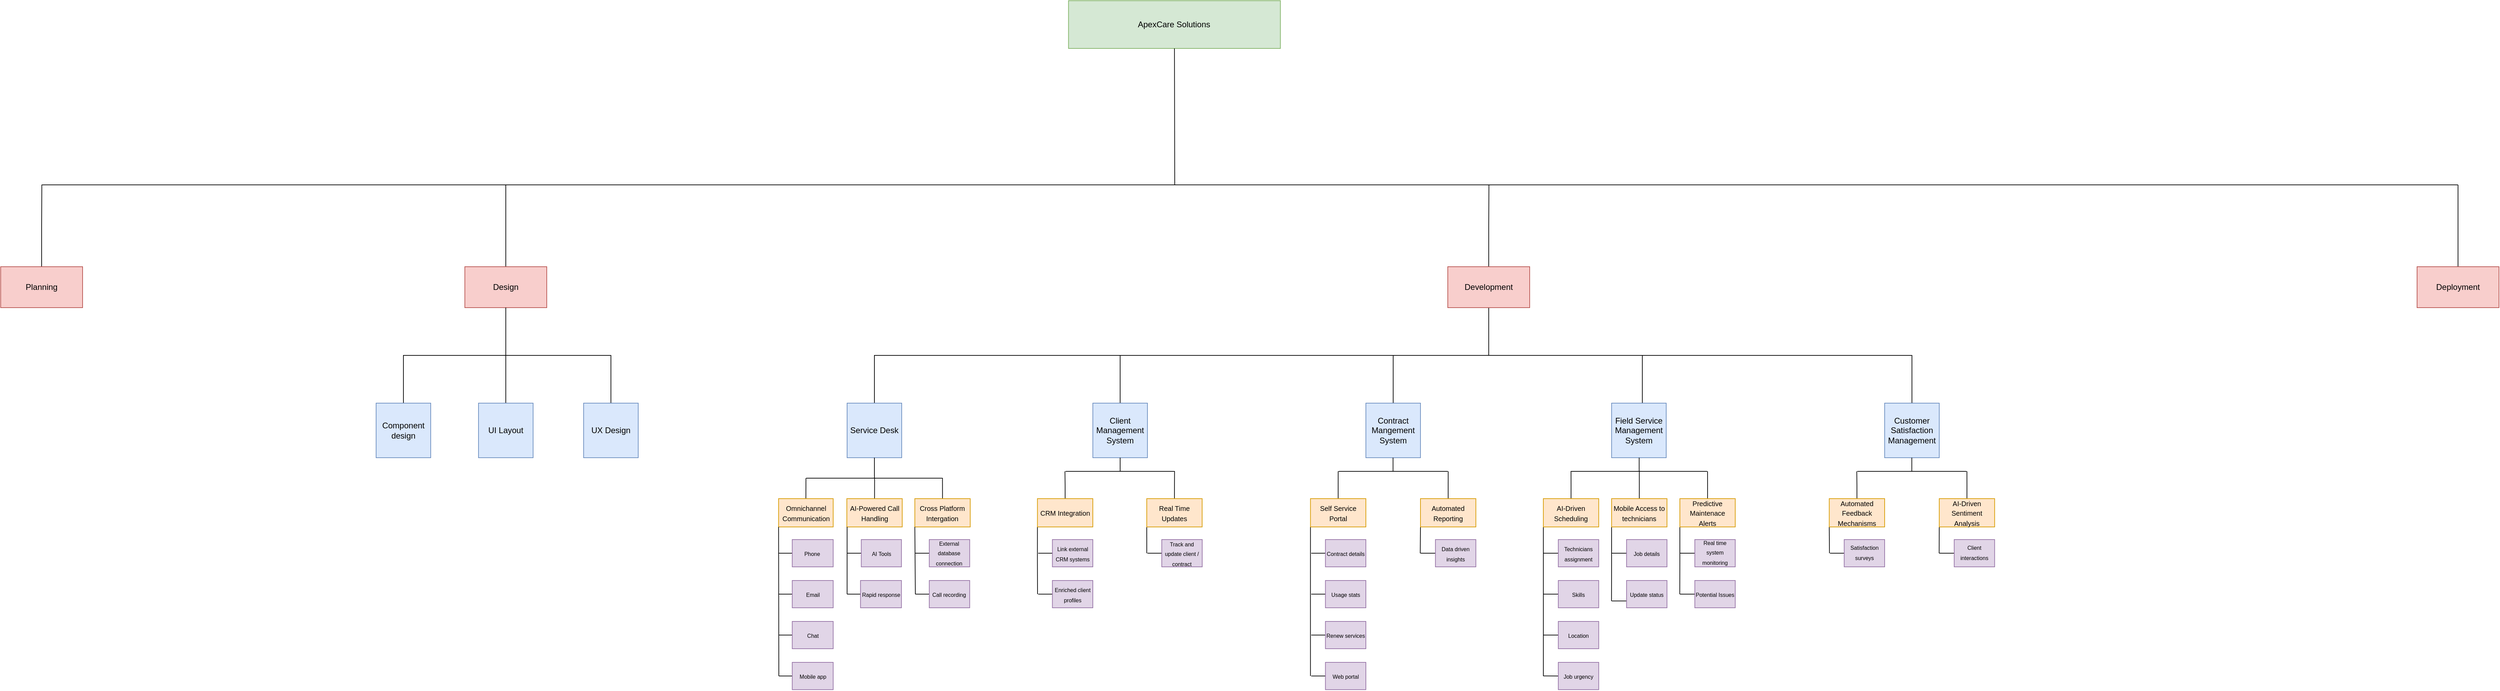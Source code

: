 <mxfile>
    <diagram name="Page-1" id="Ekql5fOAXxoMZHHE_pls">
        <mxGraphModel dx="931" dy="1233" grid="1" gridSize="10" guides="1" tooltips="1" connect="1" arrows="1" fold="1" page="1" pageScale="1" pageWidth="827" pageHeight="1169" math="0" shadow="0">
            <root>
                <mxCell id="0"/>
                <mxCell id="1" parent="0"/>
                <mxCell id="QhEV-e-kiflhuz-4DfNM-1" value="ApexCare Solutions" style="rounded=0;whiteSpace=wrap;html=1;fillColor=#d5e8d4;strokeColor=#82b366;" parent="1" vertex="1">
                    <mxGeometry x="1044.36" y="-630" width="310.43" height="70" as="geometry"/>
                </mxCell>
                <mxCell id="QhEV-e-kiflhuz-4DfNM-171" style="edgeStyle=orthogonalEdgeStyle;rounded=0;orthogonalLoop=1;jettySize=auto;html=1;exitX=0.5;exitY=0;exitDx=0;exitDy=0;endArrow=none;endFill=0;" parent="1" source="QhEV-e-kiflhuz-4DfNM-43" edge="1">
                    <mxGeometry relative="1" as="geometry">
                        <mxPoint x="-459.714" y="-360" as="targetPoint"/>
                    </mxGeometry>
                </mxCell>
                <mxCell id="QhEV-e-kiflhuz-4DfNM-43" value="Planning" style="rounded=0;whiteSpace=wrap;html=1;fillColor=#f8cecc;strokeColor=#b85450;" parent="1" vertex="1">
                    <mxGeometry x="-520" y="-240" width="120" height="60" as="geometry"/>
                </mxCell>
                <mxCell id="QhEV-e-kiflhuz-4DfNM-172" style="edgeStyle=orthogonalEdgeStyle;rounded=0;orthogonalLoop=1;jettySize=auto;html=1;endArrow=none;endFill=0;" parent="1" source="QhEV-e-kiflhuz-4DfNM-44" edge="1">
                    <mxGeometry relative="1" as="geometry">
                        <mxPoint x="220" y="-360" as="targetPoint"/>
                    </mxGeometry>
                </mxCell>
                <mxCell id="QhEV-e-kiflhuz-4DfNM-44" value="Design" style="rounded=0;whiteSpace=wrap;html=1;fillColor=#f8cecc;strokeColor=#b85450;" parent="1" vertex="1">
                    <mxGeometry x="160" y="-240" width="120" height="60" as="geometry"/>
                </mxCell>
                <mxCell id="QhEV-e-kiflhuz-4DfNM-129" style="edgeStyle=orthogonalEdgeStyle;rounded=0;orthogonalLoop=1;jettySize=auto;html=1;exitX=0.5;exitY=1;exitDx=0;exitDy=0;entryX=0.5;entryY=0;entryDx=0;entryDy=0;endArrow=none;endFill=0;" parent="1" source="QhEV-e-kiflhuz-4DfNM-45" target="QhEV-e-kiflhuz-4DfNM-2" edge="1">
                    <mxGeometry relative="1" as="geometry"/>
                </mxCell>
                <mxCell id="QhEV-e-kiflhuz-4DfNM-173" style="edgeStyle=orthogonalEdgeStyle;rounded=0;orthogonalLoop=1;jettySize=auto;html=1;exitX=0.5;exitY=0;exitDx=0;exitDy=0;endArrow=none;endFill=0;" parent="1" source="QhEV-e-kiflhuz-4DfNM-45" edge="1">
                    <mxGeometry relative="1" as="geometry">
                        <mxPoint x="1660.286" y="-360" as="targetPoint"/>
                    </mxGeometry>
                </mxCell>
                <mxCell id="QhEV-e-kiflhuz-4DfNM-45" value="Development" style="rounded=0;whiteSpace=wrap;html=1;fillColor=#f8cecc;strokeColor=#b85450;" parent="1" vertex="1">
                    <mxGeometry x="1600" y="-240" width="120" height="60" as="geometry"/>
                </mxCell>
                <mxCell id="QhEV-e-kiflhuz-4DfNM-260" style="edgeStyle=orthogonalEdgeStyle;rounded=0;orthogonalLoop=1;jettySize=auto;html=1;endArrow=none;endFill=0;" parent="1" source="QhEV-e-kiflhuz-4DfNM-46" edge="1">
                    <mxGeometry relative="1" as="geometry">
                        <mxPoint x="3080" y="-360" as="targetPoint"/>
                    </mxGeometry>
                </mxCell>
                <mxCell id="QhEV-e-kiflhuz-4DfNM-46" value="Deployment" style="rounded=0;whiteSpace=wrap;html=1;fillColor=#f8cecc;strokeColor=#b85450;" parent="1" vertex="1">
                    <mxGeometry x="3020" y="-240" width="120" height="60" as="geometry"/>
                </mxCell>
                <mxCell id="QhEV-e-kiflhuz-4DfNM-160" style="edgeStyle=orthogonalEdgeStyle;rounded=0;orthogonalLoop=1;jettySize=auto;html=1;endArrow=none;endFill=0;" parent="1" source="QhEV-e-kiflhuz-4DfNM-102" edge="1">
                    <mxGeometry relative="1" as="geometry">
                        <mxPoint x="220" y="-110" as="targetPoint"/>
                    </mxGeometry>
                </mxCell>
                <mxCell id="QhEV-e-kiflhuz-4DfNM-102" value="UI Layout" style="rounded=0;whiteSpace=wrap;html=1;fillColor=#dae8fc;strokeColor=#6c8ebf;" parent="1" vertex="1">
                    <mxGeometry x="180" y="-40" width="80" height="80" as="geometry"/>
                </mxCell>
                <mxCell id="QhEV-e-kiflhuz-4DfNM-157" style="edgeStyle=orthogonalEdgeStyle;rounded=0;orthogonalLoop=1;jettySize=auto;html=1;exitX=0.5;exitY=0;exitDx=0;exitDy=0;entryX=0.5;entryY=1;entryDx=0;entryDy=0;endArrow=none;endFill=0;" parent="1" source="QhEV-e-kiflhuz-4DfNM-103" target="QhEV-e-kiflhuz-4DfNM-44" edge="1">
                    <mxGeometry relative="1" as="geometry"/>
                </mxCell>
                <mxCell id="QhEV-e-kiflhuz-4DfNM-103" value="Component design" style="rounded=0;whiteSpace=wrap;html=1;fillColor=#dae8fc;strokeColor=#6c8ebf;" parent="1" vertex="1">
                    <mxGeometry x="30" y="-40" width="80" height="80" as="geometry"/>
                </mxCell>
                <mxCell id="QhEV-e-kiflhuz-4DfNM-161" style="edgeStyle=orthogonalEdgeStyle;rounded=0;orthogonalLoop=1;jettySize=auto;html=1;endArrow=none;endFill=0;" parent="1" source="QhEV-e-kiflhuz-4DfNM-104" edge="1">
                    <mxGeometry relative="1" as="geometry">
                        <mxPoint x="220" y="-110" as="targetPoint"/>
                        <Array as="points">
                            <mxPoint x="374" y="-110"/>
                        </Array>
                    </mxGeometry>
                </mxCell>
                <mxCell id="QhEV-e-kiflhuz-4DfNM-104" value="UX Design" style="rounded=0;whiteSpace=wrap;html=1;fillColor=#dae8fc;strokeColor=#6c8ebf;" parent="1" vertex="1">
                    <mxGeometry x="334" y="-40" width="80" height="80" as="geometry"/>
                </mxCell>
                <mxCell id="QhEV-e-kiflhuz-4DfNM-2" value="Service Desk" style="rounded=0;whiteSpace=wrap;html=1;fillColor=#dae8fc;strokeColor=#6c8ebf;" parent="1" vertex="1">
                    <mxGeometry x="720" y="-40" width="80" height="80" as="geometry"/>
                </mxCell>
                <mxCell id="QhEV-e-kiflhuz-4DfNM-132" style="edgeStyle=orthogonalEdgeStyle;rounded=0;orthogonalLoop=1;jettySize=auto;html=1;endArrow=none;endFill=0;" parent="1" source="QhEV-e-kiflhuz-4DfNM-3" edge="1">
                    <mxGeometry relative="1" as="geometry">
                        <mxPoint x="1120" y="-110" as="targetPoint"/>
                    </mxGeometry>
                </mxCell>
                <mxCell id="QhEV-e-kiflhuz-4DfNM-3" value="Client Management System" style="rounded=0;whiteSpace=wrap;html=1;fillColor=#dae8fc;strokeColor=#6c8ebf;" parent="1" vertex="1">
                    <mxGeometry x="1080" y="-40" width="80" height="80" as="geometry"/>
                </mxCell>
                <mxCell id="QhEV-e-kiflhuz-4DfNM-133" style="edgeStyle=orthogonalEdgeStyle;rounded=0;orthogonalLoop=1;jettySize=auto;html=1;endArrow=none;endFill=0;" parent="1" source="QhEV-e-kiflhuz-4DfNM-4" edge="1">
                    <mxGeometry relative="1" as="geometry">
                        <mxPoint x="1520" y="-110" as="targetPoint"/>
                    </mxGeometry>
                </mxCell>
                <mxCell id="QhEV-e-kiflhuz-4DfNM-4" value="Contract Mangement System" style="rounded=0;whiteSpace=wrap;html=1;fillColor=#dae8fc;strokeColor=#6c8ebf;" parent="1" vertex="1">
                    <mxGeometry x="1480" y="-40" width="80" height="80" as="geometry"/>
                </mxCell>
                <mxCell id="QhEV-e-kiflhuz-4DfNM-136" style="edgeStyle=orthogonalEdgeStyle;rounded=0;orthogonalLoop=1;jettySize=auto;html=1;exitX=0.5;exitY=0;exitDx=0;exitDy=0;endArrow=none;endFill=0;" parent="1" source="QhEV-e-kiflhuz-4DfNM-5" edge="1">
                    <mxGeometry relative="1" as="geometry">
                        <mxPoint x="1660" y="-110" as="targetPoint"/>
                        <Array as="points">
                            <mxPoint x="1885" y="-110"/>
                        </Array>
                    </mxGeometry>
                </mxCell>
                <mxCell id="QhEV-e-kiflhuz-4DfNM-5" value="Field Service Management System" style="rounded=0;whiteSpace=wrap;html=1;fillColor=#dae8fc;strokeColor=#6c8ebf;" parent="1" vertex="1">
                    <mxGeometry x="1840" y="-40" width="80" height="80" as="geometry"/>
                </mxCell>
                <mxCell id="QhEV-e-kiflhuz-4DfNM-196" style="edgeStyle=orthogonalEdgeStyle;rounded=0;orthogonalLoop=1;jettySize=auto;html=1;exitX=0.5;exitY=0;exitDx=0;exitDy=0;endArrow=none;endFill=0;" parent="1" source="QhEV-e-kiflhuz-4DfNM-24" edge="1">
                    <mxGeometry relative="1" as="geometry">
                        <mxPoint x="659.714" y="70" as="targetPoint"/>
                    </mxGeometry>
                </mxCell>
                <mxCell id="QhEV-e-kiflhuz-4DfNM-24" value="&lt;font style=&quot;font-size: 10px;&quot;&gt;Omnichannel Communication&lt;/font&gt;" style="rounded=0;whiteSpace=wrap;html=1;fillColor=#ffe6cc;strokeColor=#d79b00;spacingTop=0;" parent="1" vertex="1">
                    <mxGeometry x="619.63" y="100.01" width="80" height="41.48" as="geometry"/>
                </mxCell>
                <mxCell id="QhEV-e-kiflhuz-4DfNM-194" style="edgeStyle=orthogonalEdgeStyle;rounded=0;orthogonalLoop=1;jettySize=auto;html=1;exitX=0.5;exitY=0;exitDx=0;exitDy=0;endArrow=none;endFill=0;" parent="1" source="QhEV-e-kiflhuz-4DfNM-25" edge="1">
                    <mxGeometry relative="1" as="geometry">
                        <mxPoint x="760.286" y="70" as="targetPoint"/>
                    </mxGeometry>
                </mxCell>
                <mxCell id="QhEV-e-kiflhuz-4DfNM-25" value="&lt;font style=&quot;font-size: 10px;&quot;&gt;AI-Powered Call Handling&lt;/font&gt;" style="rounded=0;whiteSpace=wrap;html=1;fillColor=#ffe6cc;strokeColor=#d79b00;" parent="1" vertex="1">
                    <mxGeometry x="719.627" y="100.017" width="81.15" height="41.481" as="geometry"/>
                </mxCell>
                <mxCell id="QhEV-e-kiflhuz-4DfNM-195" style="edgeStyle=orthogonalEdgeStyle;rounded=0;orthogonalLoop=1;jettySize=auto;html=1;exitX=0.5;exitY=0;exitDx=0;exitDy=0;endArrow=none;endFill=0;" parent="1" source="QhEV-e-kiflhuz-4DfNM-26" edge="1">
                    <mxGeometry relative="1" as="geometry">
                        <mxPoint x="859.714" y="70" as="targetPoint"/>
                    </mxGeometry>
                </mxCell>
                <mxCell id="QhEV-e-kiflhuz-4DfNM-26" value="&lt;font style=&quot;font-size: 10px;&quot;&gt;Cross Platform Intergation&lt;/font&gt;" style="rounded=0;whiteSpace=wrap;html=1;fillColor=#ffe6cc;strokeColor=#d79b00;" parent="1" vertex="1">
                    <mxGeometry x="819.227" y="100.019" width="81.15" height="41.481" as="geometry"/>
                </mxCell>
                <mxCell id="QhEV-e-kiflhuz-4DfNM-216" style="edgeStyle=orthogonalEdgeStyle;rounded=0;orthogonalLoop=1;jettySize=auto;html=1;exitX=0;exitY=0.5;exitDx=0;exitDy=0;endArrow=none;endFill=0;" parent="1" source="QhEV-e-kiflhuz-4DfNM-105" edge="1">
                    <mxGeometry relative="1" as="geometry">
                        <mxPoint x="620" y="180" as="targetPoint"/>
                    </mxGeometry>
                </mxCell>
                <mxCell id="QhEV-e-kiflhuz-4DfNM-105" value="&lt;font style=&quot;font-size: 8px;&quot;&gt;Phone&amp;nbsp;&lt;/font&gt;" style="rounded=0;whiteSpace=wrap;html=1;fillColor=#e1d5e7;strokeColor=#9673a6;" parent="1" vertex="1">
                    <mxGeometry x="639.63" y="160.01" width="60" height="40" as="geometry"/>
                </mxCell>
                <mxCell id="QhEV-e-kiflhuz-4DfNM-217" style="edgeStyle=orthogonalEdgeStyle;rounded=0;orthogonalLoop=1;jettySize=auto;html=1;exitX=0;exitY=0.5;exitDx=0;exitDy=0;endArrow=none;endFill=0;" parent="1" source="QhEV-e-kiflhuz-4DfNM-106" edge="1">
                    <mxGeometry relative="1" as="geometry">
                        <mxPoint x="620" y="240" as="targetPoint"/>
                    </mxGeometry>
                </mxCell>
                <mxCell id="QhEV-e-kiflhuz-4DfNM-106" value="&lt;font style=&quot;font-size: 8px;&quot;&gt;Email&lt;/font&gt;" style="rounded=0;whiteSpace=wrap;html=1;fillColor=#e1d5e7;strokeColor=#9673a6;" parent="1" vertex="1">
                    <mxGeometry x="639.63" y="220.01" width="60" height="40" as="geometry"/>
                </mxCell>
                <mxCell id="QhEV-e-kiflhuz-4DfNM-218" style="edgeStyle=orthogonalEdgeStyle;rounded=0;orthogonalLoop=1;jettySize=auto;html=1;exitX=0;exitY=0.5;exitDx=0;exitDy=0;endArrow=none;endFill=0;" parent="1" source="QhEV-e-kiflhuz-4DfNM-107" edge="1">
                    <mxGeometry relative="1" as="geometry">
                        <mxPoint x="620" y="300" as="targetPoint"/>
                    </mxGeometry>
                </mxCell>
                <mxCell id="QhEV-e-kiflhuz-4DfNM-107" value="&lt;font style=&quot;font-size: 8px;&quot;&gt;Chat&lt;/font&gt;" style="rounded=0;whiteSpace=wrap;html=1;fillColor=#e1d5e7;strokeColor=#9673a6;" parent="1" vertex="1">
                    <mxGeometry x="639.63" y="280.01" width="60" height="40" as="geometry"/>
                </mxCell>
                <mxCell id="QhEV-e-kiflhuz-4DfNM-219" style="edgeStyle=orthogonalEdgeStyle;rounded=0;orthogonalLoop=1;jettySize=auto;html=1;exitX=0;exitY=0.5;exitDx=0;exitDy=0;endArrow=none;endFill=0;" parent="1" source="QhEV-e-kiflhuz-4DfNM-108" edge="1">
                    <mxGeometry relative="1" as="geometry">
                        <mxPoint x="620" y="360" as="targetPoint"/>
                    </mxGeometry>
                </mxCell>
                <mxCell id="QhEV-e-kiflhuz-4DfNM-108" value="&lt;font style=&quot;font-size: 8px;&quot;&gt;Mobile app&lt;/font&gt;" style="rounded=0;whiteSpace=wrap;html=1;fillColor=#e1d5e7;strokeColor=#9673a6;" parent="1" vertex="1">
                    <mxGeometry x="639.63" y="340.01" width="60" height="40" as="geometry"/>
                </mxCell>
                <mxCell id="QhEV-e-kiflhuz-4DfNM-154" style="edgeStyle=orthogonalEdgeStyle;rounded=0;orthogonalLoop=1;jettySize=auto;html=1;endArrow=none;endFill=0;" parent="1" source="QhEV-e-kiflhuz-4DfNM-120" edge="1">
                    <mxGeometry relative="1" as="geometry">
                        <mxPoint x="1880" y="-110" as="targetPoint"/>
                        <Array as="points">
                            <mxPoint x="2280" y="-110"/>
                        </Array>
                    </mxGeometry>
                </mxCell>
                <mxCell id="QhEV-e-kiflhuz-4DfNM-120" value="Customer Satisfaction Management" style="rounded=0;whiteSpace=wrap;html=1;fillColor=#dae8fc;strokeColor=#6c8ebf;" parent="1" vertex="1">
                    <mxGeometry x="2240" y="-40" width="80" height="80" as="geometry"/>
                </mxCell>
                <mxCell id="QhEV-e-kiflhuz-4DfNM-199" style="edgeStyle=orthogonalEdgeStyle;rounded=0;orthogonalLoop=1;jettySize=auto;html=1;exitX=0.5;exitY=0;exitDx=0;exitDy=0;endArrow=none;endFill=0;" parent="1" source="QhEV-e-kiflhuz-4DfNM-122" edge="1">
                    <mxGeometry relative="1" as="geometry">
                        <mxPoint x="1039.143" y="60" as="targetPoint"/>
                    </mxGeometry>
                </mxCell>
                <mxCell id="QhEV-e-kiflhuz-4DfNM-229" style="edgeStyle=orthogonalEdgeStyle;rounded=0;orthogonalLoop=1;jettySize=auto;html=1;exitX=0;exitY=1;exitDx=0;exitDy=0;endArrow=none;endFill=0;" parent="1" source="QhEV-e-kiflhuz-4DfNM-122" edge="1">
                    <mxGeometry relative="1" as="geometry">
                        <mxPoint x="999" y="240" as="targetPoint"/>
                    </mxGeometry>
                </mxCell>
                <mxCell id="QhEV-e-kiflhuz-4DfNM-122" value="&lt;font style=&quot;font-size: 10px;&quot;&gt;CRM Integration&lt;/font&gt;" style="rounded=0;whiteSpace=wrap;html=1;fillColor=#ffe6cc;strokeColor=#d79b00;" parent="1" vertex="1">
                    <mxGeometry x="998.847" y="100.009" width="81.15" height="41.481" as="geometry"/>
                </mxCell>
                <mxCell id="QhEV-e-kiflhuz-4DfNM-200" style="edgeStyle=orthogonalEdgeStyle;rounded=0;orthogonalLoop=1;jettySize=auto;html=1;exitX=0.5;exitY=0;exitDx=0;exitDy=0;endArrow=none;endFill=0;" parent="1" source="QhEV-e-kiflhuz-4DfNM-123" edge="1">
                    <mxGeometry relative="1" as="geometry">
                        <mxPoint x="1199.714" y="60" as="targetPoint"/>
                    </mxGeometry>
                </mxCell>
                <mxCell id="QhEV-e-kiflhuz-4DfNM-235" style="edgeStyle=orthogonalEdgeStyle;rounded=0;orthogonalLoop=1;jettySize=auto;html=1;exitX=0;exitY=1;exitDx=0;exitDy=0;endArrow=none;endFill=0;" parent="1" source="QhEV-e-kiflhuz-4DfNM-123" edge="1">
                    <mxGeometry relative="1" as="geometry">
                        <mxPoint x="1159.048" y="180" as="targetPoint"/>
                    </mxGeometry>
                </mxCell>
                <mxCell id="QhEV-e-kiflhuz-4DfNM-123" value="&lt;font style=&quot;font-size: 10px;&quot;&gt;Real Time Updates&lt;/font&gt;" style="rounded=0;whiteSpace=wrap;html=1;fillColor=#ffe6cc;strokeColor=#d79b00;" parent="1" vertex="1">
                    <mxGeometry x="1158.997" y="100.009" width="81.15" height="41.481" as="geometry"/>
                </mxCell>
                <mxCell id="QhEV-e-kiflhuz-4DfNM-222" style="edgeStyle=orthogonalEdgeStyle;rounded=0;orthogonalLoop=1;jettySize=auto;html=1;exitX=0;exitY=0.5;exitDx=0;exitDy=0;endArrow=none;endFill=0;" parent="1" source="QhEV-e-kiflhuz-4DfNM-125" edge="1">
                    <mxGeometry relative="1" as="geometry">
                        <mxPoint x="720" y="180.083" as="targetPoint"/>
                    </mxGeometry>
                </mxCell>
                <mxCell id="QhEV-e-kiflhuz-4DfNM-125" value="&lt;font style=&quot;font-size: 8px;&quot;&gt;AI Tools&lt;/font&gt;" style="rounded=0;whiteSpace=wrap;html=1;fillColor=#e1d5e7;strokeColor=#9673a6;" parent="1" vertex="1">
                    <mxGeometry x="740.78" y="160.01" width="58.85" height="40" as="geometry"/>
                </mxCell>
                <mxCell id="QhEV-e-kiflhuz-4DfNM-223" style="edgeStyle=orthogonalEdgeStyle;rounded=0;orthogonalLoop=1;jettySize=auto;html=1;exitX=0;exitY=0.5;exitDx=0;exitDy=0;endArrow=none;endFill=0;" parent="1" source="QhEV-e-kiflhuz-4DfNM-126" edge="1">
                    <mxGeometry relative="1" as="geometry">
                        <mxPoint x="720" y="240.083" as="targetPoint"/>
                    </mxGeometry>
                </mxCell>
                <mxCell id="QhEV-e-kiflhuz-4DfNM-126" value="&lt;font style=&quot;font-size: 8px;&quot;&gt;Rapid response&lt;/font&gt;" style="rounded=0;whiteSpace=wrap;html=1;fillColor=#e1d5e7;strokeColor=#9673a6;" parent="1" vertex="1">
                    <mxGeometry x="739.63" y="220.01" width="60" height="40" as="geometry"/>
                </mxCell>
                <mxCell id="QhEV-e-kiflhuz-4DfNM-226" style="edgeStyle=orthogonalEdgeStyle;rounded=0;orthogonalLoop=1;jettySize=auto;html=1;exitX=0;exitY=0.5;exitDx=0;exitDy=0;endArrow=none;endFill=0;" parent="1" source="QhEV-e-kiflhuz-4DfNM-127" edge="1">
                    <mxGeometry relative="1" as="geometry">
                        <mxPoint x="820" y="179.714" as="targetPoint"/>
                    </mxGeometry>
                </mxCell>
                <mxCell id="QhEV-e-kiflhuz-4DfNM-127" value="&lt;font style=&quot;font-size: 8px;&quot;&gt;External database connection&lt;/font&gt;" style="rounded=0;whiteSpace=wrap;html=1;spacingBottom=2;fillColor=#e1d5e7;strokeColor=#9673a6;" parent="1" vertex="1">
                    <mxGeometry x="840.38" y="160.01" width="59.25" height="40" as="geometry"/>
                </mxCell>
                <mxCell id="QhEV-e-kiflhuz-4DfNM-228" style="edgeStyle=orthogonalEdgeStyle;rounded=0;orthogonalLoop=1;jettySize=auto;html=1;exitX=0;exitY=0.5;exitDx=0;exitDy=0;endArrow=none;endFill=0;" parent="1" source="QhEV-e-kiflhuz-4DfNM-128" edge="1">
                    <mxGeometry relative="1" as="geometry">
                        <mxPoint x="820" y="239.864" as="targetPoint"/>
                    </mxGeometry>
                </mxCell>
                <mxCell id="QhEV-e-kiflhuz-4DfNM-128" value="&lt;font style=&quot;font-size: 8px;&quot;&gt;Call recording&lt;/font&gt;" style="rounded=0;whiteSpace=wrap;html=1;fillColor=#e1d5e7;strokeColor=#9673a6;" parent="1" vertex="1">
                    <mxGeometry x="840.38" y="220.01" width="59.25" height="40" as="geometry"/>
                </mxCell>
                <mxCell id="QhEV-e-kiflhuz-4DfNM-233" style="edgeStyle=orthogonalEdgeStyle;rounded=0;orthogonalLoop=1;jettySize=auto;html=1;exitX=0;exitY=0.5;exitDx=0;exitDy=0;endArrow=none;endFill=0;" parent="1" source="QhEV-e-kiflhuz-4DfNM-142" edge="1">
                    <mxGeometry relative="1" as="geometry">
                        <mxPoint x="1000" y="180.143" as="targetPoint"/>
                    </mxGeometry>
                </mxCell>
                <mxCell id="QhEV-e-kiflhuz-4DfNM-142" value="&lt;font style=&quot;font-size: 8px;&quot;&gt;Link external CRM systems&lt;/font&gt;" style="rounded=0;whiteSpace=wrap;html=1;fillColor=#e1d5e7;strokeColor=#9673a6;" parent="1" vertex="1">
                    <mxGeometry x="1020.75" y="160" width="59.25" height="40" as="geometry"/>
                </mxCell>
                <mxCell id="QhEV-e-kiflhuz-4DfNM-232" style="edgeStyle=orthogonalEdgeStyle;rounded=0;orthogonalLoop=1;jettySize=auto;html=1;exitX=0;exitY=0.5;exitDx=0;exitDy=0;endArrow=none;endFill=0;" parent="1" source="QhEV-e-kiflhuz-4DfNM-143" edge="1">
                    <mxGeometry relative="1" as="geometry">
                        <mxPoint x="1000" y="240" as="targetPoint"/>
                    </mxGeometry>
                </mxCell>
                <mxCell id="QhEV-e-kiflhuz-4DfNM-143" value="&lt;font style=&quot;font-size: 8px;&quot;&gt;Enriched client profiles&lt;/font&gt;" style="rounded=0;whiteSpace=wrap;html=1;fillColor=#e1d5e7;strokeColor=#9673a6;" parent="1" vertex="1">
                    <mxGeometry x="1020.75" y="220" width="59.25" height="40" as="geometry"/>
                </mxCell>
                <mxCell id="QhEV-e-kiflhuz-4DfNM-236" style="edgeStyle=orthogonalEdgeStyle;rounded=0;orthogonalLoop=1;jettySize=auto;html=1;exitX=0;exitY=0.5;exitDx=0;exitDy=0;endArrow=none;endFill=0;" parent="1" source="QhEV-e-kiflhuz-4DfNM-144" edge="1">
                    <mxGeometry relative="1" as="geometry">
                        <mxPoint x="1160" y="180.143" as="targetPoint"/>
                    </mxGeometry>
                </mxCell>
                <mxCell id="QhEV-e-kiflhuz-4DfNM-144" value="&lt;font style=&quot;font-size: 8px;&quot;&gt;Track and update client / contract&lt;/font&gt;" style="rounded=0;whiteSpace=wrap;html=1;fillColor=#e1d5e7;strokeColor=#9673a6;" parent="1" vertex="1">
                    <mxGeometry x="1181" y="160" width="59.25" height="40" as="geometry"/>
                </mxCell>
                <mxCell id="QhEV-e-kiflhuz-4DfNM-204" style="edgeStyle=orthogonalEdgeStyle;rounded=0;orthogonalLoop=1;jettySize=auto;html=1;endArrow=none;endFill=0;" parent="1" source="QhEV-e-kiflhuz-4DfNM-145" edge="1">
                    <mxGeometry relative="1" as="geometry">
                        <mxPoint x="1439.422" y="60" as="targetPoint"/>
                    </mxGeometry>
                </mxCell>
                <mxCell id="QhEV-e-kiflhuz-4DfNM-237" style="edgeStyle=orthogonalEdgeStyle;rounded=0;orthogonalLoop=1;jettySize=auto;html=1;exitX=0;exitY=1;exitDx=0;exitDy=0;endArrow=none;endFill=0;" parent="1" source="QhEV-e-kiflhuz-4DfNM-145" edge="1">
                    <mxGeometry relative="1" as="geometry">
                        <mxPoint x="1398.833" y="360" as="targetPoint"/>
                    </mxGeometry>
                </mxCell>
                <mxCell id="QhEV-e-kiflhuz-4DfNM-145" value="&lt;font style=&quot;font-size: 10px;&quot;&gt;Self Service Portal&lt;/font&gt;" style="rounded=0;whiteSpace=wrap;html=1;fillColor=#ffe6cc;strokeColor=#d79b00;" parent="1" vertex="1">
                    <mxGeometry x="1398.847" y="99.999" width="81.15" height="41.481" as="geometry"/>
                </mxCell>
                <mxCell id="QhEV-e-kiflhuz-4DfNM-242" style="edgeStyle=orthogonalEdgeStyle;rounded=0;orthogonalLoop=1;jettySize=auto;html=1;exitX=0;exitY=1;exitDx=0;exitDy=0;endArrow=none;endFill=0;" parent="1" source="QhEV-e-kiflhuz-4DfNM-146" edge="1">
                    <mxGeometry relative="1" as="geometry">
                        <mxPoint x="1559.667" y="180" as="targetPoint"/>
                    </mxGeometry>
                </mxCell>
                <mxCell id="4" style="edgeStyle=none;curved=1;rounded=0;orthogonalLoop=1;jettySize=auto;html=1;exitX=0.5;exitY=0;exitDx=0;exitDy=0;endArrow=none;endFill=0;startSize=14;endSize=14;sourcePerimeterSpacing=8;targetPerimeterSpacing=8;" edge="1" parent="1" source="QhEV-e-kiflhuz-4DfNM-146">
                    <mxGeometry relative="1" as="geometry">
                        <mxPoint x="1600.583" y="60" as="targetPoint"/>
                    </mxGeometry>
                </mxCell>
                <mxCell id="QhEV-e-kiflhuz-4DfNM-146" value="&lt;font style=&quot;font-size: 10px;&quot;&gt;Automated Reporting&lt;/font&gt;" style="rounded=0;whiteSpace=wrap;html=1;fillColor=#ffe6cc;strokeColor=#d79b00;" parent="1" vertex="1">
                    <mxGeometry x="1559.997" y="99.999" width="81.15" height="41.481" as="geometry"/>
                </mxCell>
                <mxCell id="QhEV-e-kiflhuz-4DfNM-241" style="edgeStyle=orthogonalEdgeStyle;rounded=0;orthogonalLoop=1;jettySize=auto;html=1;exitX=0;exitY=0.5;exitDx=0;exitDy=0;endArrow=none;endFill=0;" parent="1" source="QhEV-e-kiflhuz-4DfNM-147" edge="1">
                    <mxGeometry relative="1" as="geometry">
                        <mxPoint x="1400" y="179.833" as="targetPoint"/>
                    </mxGeometry>
                </mxCell>
                <mxCell id="QhEV-e-kiflhuz-4DfNM-147" value="&lt;font style=&quot;font-size: 8px;&quot;&gt;Contract details&lt;/font&gt;" style="rounded=0;whiteSpace=wrap;html=1;fillColor=#e1d5e7;strokeColor=#9673a6;" parent="1" vertex="1">
                    <mxGeometry x="1420.75" y="160" width="59.25" height="40" as="geometry"/>
                </mxCell>
                <mxCell id="QhEV-e-kiflhuz-4DfNM-240" style="edgeStyle=orthogonalEdgeStyle;rounded=0;orthogonalLoop=1;jettySize=auto;html=1;exitX=0;exitY=0.5;exitDx=0;exitDy=0;endArrow=none;endFill=0;" parent="1" source="QhEV-e-kiflhuz-4DfNM-148" edge="1">
                    <mxGeometry relative="1" as="geometry">
                        <mxPoint x="1400" y="239.833" as="targetPoint"/>
                    </mxGeometry>
                </mxCell>
                <mxCell id="QhEV-e-kiflhuz-4DfNM-148" value="&lt;font style=&quot;font-size: 8px;&quot;&gt;Usage stats&lt;/font&gt;" style="rounded=0;whiteSpace=wrap;html=1;fillColor=#e1d5e7;strokeColor=#9673a6;" parent="1" vertex="1">
                    <mxGeometry x="1420.75" y="220" width="59.25" height="40" as="geometry"/>
                </mxCell>
                <mxCell id="QhEV-e-kiflhuz-4DfNM-239" style="edgeStyle=orthogonalEdgeStyle;rounded=0;orthogonalLoop=1;jettySize=auto;html=1;exitX=0;exitY=0.5;exitDx=0;exitDy=0;endArrow=none;endFill=0;" parent="1" source="QhEV-e-kiflhuz-4DfNM-149" edge="1">
                    <mxGeometry relative="1" as="geometry">
                        <mxPoint x="1400" y="299.833" as="targetPoint"/>
                    </mxGeometry>
                </mxCell>
                <mxCell id="QhEV-e-kiflhuz-4DfNM-149" value="&lt;font style=&quot;font-size: 8px;&quot;&gt;Renew services&lt;/font&gt;" style="rounded=0;whiteSpace=wrap;html=1;fillColor=#e1d5e7;strokeColor=#9673a6;" parent="1" vertex="1">
                    <mxGeometry x="1420.75" y="280" width="59.25" height="40" as="geometry"/>
                </mxCell>
                <mxCell id="QhEV-e-kiflhuz-4DfNM-238" style="edgeStyle=orthogonalEdgeStyle;rounded=0;orthogonalLoop=1;jettySize=auto;html=1;exitX=0;exitY=0.5;exitDx=0;exitDy=0;endArrow=none;endFill=0;" parent="1" source="QhEV-e-kiflhuz-4DfNM-150" edge="1">
                    <mxGeometry relative="1" as="geometry">
                        <mxPoint x="1400" y="359.833" as="targetPoint"/>
                    </mxGeometry>
                </mxCell>
                <mxCell id="QhEV-e-kiflhuz-4DfNM-150" value="&lt;font style=&quot;font-size: 8px;&quot;&gt;Web portal&lt;/font&gt;" style="rounded=0;whiteSpace=wrap;html=1;fillColor=#e1d5e7;strokeColor=#9673a6;" parent="1" vertex="1">
                    <mxGeometry x="1420.75" y="340" width="59.25" height="40" as="geometry"/>
                </mxCell>
                <mxCell id="QhEV-e-kiflhuz-4DfNM-243" style="edgeStyle=orthogonalEdgeStyle;rounded=0;orthogonalLoop=1;jettySize=auto;html=1;exitX=0;exitY=0.5;exitDx=0;exitDy=0;endArrow=none;endFill=0;" parent="1" source="QhEV-e-kiflhuz-4DfNM-151" edge="1">
                    <mxGeometry relative="1" as="geometry">
                        <mxPoint x="1560" y="179.833" as="targetPoint"/>
                    </mxGeometry>
                </mxCell>
                <mxCell id="QhEV-e-kiflhuz-4DfNM-151" value="&lt;font style=&quot;font-size: 8px;&quot;&gt;Data driven insights&lt;/font&gt;" style="rounded=0;whiteSpace=wrap;html=1;fillColor=#e1d5e7;strokeColor=#9673a6;" parent="1" vertex="1">
                    <mxGeometry x="1581.9" y="160" width="59.25" height="40" as="geometry"/>
                </mxCell>
                <mxCell id="QhEV-e-kiflhuz-4DfNM-169" value="" style="endArrow=none;html=1;rounded=0;entryX=0.5;entryY=1;entryDx=0;entryDy=0;" parent="1" target="QhEV-e-kiflhuz-4DfNM-1" edge="1">
                    <mxGeometry width="50" height="50" relative="1" as="geometry">
                        <mxPoint x="1200" y="-360" as="sourcePoint"/>
                        <mxPoint x="1220" y="-640" as="targetPoint"/>
                    </mxGeometry>
                </mxCell>
                <mxCell id="QhEV-e-kiflhuz-4DfNM-170" value="" style="endArrow=none;html=1;rounded=0;" parent="1" edge="1">
                    <mxGeometry width="50" height="50" relative="1" as="geometry">
                        <mxPoint x="-460" y="-360" as="sourcePoint"/>
                        <mxPoint x="3080" y="-360" as="targetPoint"/>
                    </mxGeometry>
                </mxCell>
                <mxCell id="QhEV-e-kiflhuz-4DfNM-209" style="edgeStyle=orthogonalEdgeStyle;rounded=0;orthogonalLoop=1;jettySize=auto;html=1;exitX=0.5;exitY=0;exitDx=0;exitDy=0;endArrow=none;endFill=0;" parent="1" source="QhEV-e-kiflhuz-4DfNM-175" edge="1">
                    <mxGeometry relative="1" as="geometry">
                        <mxPoint x="1780.552" y="60" as="targetPoint"/>
                    </mxGeometry>
                </mxCell>
                <mxCell id="QhEV-e-kiflhuz-4DfNM-244" style="edgeStyle=orthogonalEdgeStyle;rounded=0;orthogonalLoop=1;jettySize=auto;html=1;exitX=0;exitY=1;exitDx=0;exitDy=0;endArrow=none;endFill=0;" parent="1" source="QhEV-e-kiflhuz-4DfNM-175" edge="1">
                    <mxGeometry relative="1" as="geometry">
                        <mxPoint x="1740" y="360" as="targetPoint"/>
                    </mxGeometry>
                </mxCell>
                <mxCell id="QhEV-e-kiflhuz-4DfNM-175" value="&lt;font style=&quot;font-size: 10px;&quot;&gt;AI-Driven Scheduling&lt;/font&gt;" style="rounded=0;whiteSpace=wrap;html=1;fillColor=#ffe6cc;strokeColor=#d79b00;" parent="1" vertex="1">
                    <mxGeometry x="1739.997" y="100.009" width="81.15" height="41.481" as="geometry"/>
                </mxCell>
                <mxCell id="QhEV-e-kiflhuz-4DfNM-207" style="edgeStyle=orthogonalEdgeStyle;rounded=0;orthogonalLoop=1;jettySize=auto;html=1;exitX=0.5;exitY=0;exitDx=0;exitDy=0;endArrow=none;endFill=0;" parent="1" source="QhEV-e-kiflhuz-4DfNM-176" edge="1">
                    <mxGeometry relative="1" as="geometry">
                        <mxPoint x="1880.552" y="60" as="targetPoint"/>
                    </mxGeometry>
                </mxCell>
                <mxCell id="QhEV-e-kiflhuz-4DfNM-250" style="edgeStyle=orthogonalEdgeStyle;rounded=0;orthogonalLoop=1;jettySize=auto;html=1;exitX=0;exitY=1;exitDx=0;exitDy=0;endArrow=none;endFill=0;" parent="1" source="QhEV-e-kiflhuz-4DfNM-176" edge="1">
                    <mxGeometry relative="1" as="geometry">
                        <mxPoint x="1839.862" y="250" as="targetPoint"/>
                    </mxGeometry>
                </mxCell>
                <mxCell id="QhEV-e-kiflhuz-4DfNM-176" value="&lt;font style=&quot;font-size: 10px;&quot;&gt;Mobile Access to technicians&lt;/font&gt;" style="rounded=0;whiteSpace=wrap;html=1;fillColor=#ffe6cc;strokeColor=#d79b00;" parent="1" vertex="1">
                    <mxGeometry x="1839.997" y="99.999" width="81.15" height="41.481" as="geometry"/>
                </mxCell>
                <mxCell id="QhEV-e-kiflhuz-4DfNM-208" style="edgeStyle=orthogonalEdgeStyle;rounded=0;orthogonalLoop=1;jettySize=auto;html=1;exitX=0.5;exitY=0;exitDx=0;exitDy=0;endArrow=none;endFill=0;" parent="1" source="QhEV-e-kiflhuz-4DfNM-177" edge="1">
                    <mxGeometry relative="1" as="geometry">
                        <mxPoint x="1980.552" y="60" as="targetPoint"/>
                    </mxGeometry>
                </mxCell>
                <mxCell id="QhEV-e-kiflhuz-4DfNM-253" style="edgeStyle=orthogonalEdgeStyle;rounded=0;orthogonalLoop=1;jettySize=auto;html=1;exitX=0;exitY=1;exitDx=0;exitDy=0;endArrow=none;endFill=0;" parent="1" source="QhEV-e-kiflhuz-4DfNM-177" edge="1">
                    <mxGeometry relative="1" as="geometry">
                        <mxPoint x="1939.862" y="240" as="targetPoint"/>
                    </mxGeometry>
                </mxCell>
                <mxCell id="QhEV-e-kiflhuz-4DfNM-177" value="&lt;font style=&quot;font-size: 10px;&quot;&gt;Predictive Maintenace Alerts&lt;/font&gt;" style="rounded=0;whiteSpace=wrap;html=1;fillColor=#ffe6cc;strokeColor=#d79b00;" parent="1" vertex="1">
                    <mxGeometry x="1939.997" y="99.999" width="81.15" height="41.481" as="geometry"/>
                </mxCell>
                <mxCell id="QhEV-e-kiflhuz-4DfNM-245" style="edgeStyle=orthogonalEdgeStyle;rounded=0;orthogonalLoop=1;jettySize=auto;html=1;exitX=0;exitY=0.5;exitDx=0;exitDy=0;endArrow=none;endFill=0;" parent="1" source="QhEV-e-kiflhuz-4DfNM-178" edge="1">
                    <mxGeometry relative="1" as="geometry">
                        <mxPoint x="1740" y="180.143" as="targetPoint"/>
                    </mxGeometry>
                </mxCell>
                <mxCell id="QhEV-e-kiflhuz-4DfNM-178" value="&lt;font style=&quot;font-size: 8px;&quot;&gt;Technicians assignment&lt;/font&gt;" style="rounded=0;whiteSpace=wrap;html=1;fillColor=#e1d5e7;strokeColor=#9673a6;" parent="1" vertex="1">
                    <mxGeometry x="1761.9" y="160" width="59.25" height="40" as="geometry"/>
                </mxCell>
                <mxCell id="QhEV-e-kiflhuz-4DfNM-246" style="edgeStyle=orthogonalEdgeStyle;rounded=0;orthogonalLoop=1;jettySize=auto;html=1;endArrow=none;endFill=0;" parent="1" source="QhEV-e-kiflhuz-4DfNM-179" edge="1">
                    <mxGeometry relative="1" as="geometry">
                        <mxPoint x="1740" y="240" as="targetPoint"/>
                    </mxGeometry>
                </mxCell>
                <mxCell id="QhEV-e-kiflhuz-4DfNM-179" value="&lt;font style=&quot;font-size: 8px;&quot;&gt;Skills&lt;/font&gt;" style="rounded=0;whiteSpace=wrap;html=1;fillColor=#e1d5e7;strokeColor=#9673a6;" parent="1" vertex="1">
                    <mxGeometry x="1761.9" y="220" width="59.25" height="40" as="geometry"/>
                </mxCell>
                <mxCell id="QhEV-e-kiflhuz-4DfNM-247" style="edgeStyle=orthogonalEdgeStyle;rounded=0;orthogonalLoop=1;jettySize=auto;html=1;exitX=0;exitY=0.5;exitDx=0;exitDy=0;endArrow=none;endFill=0;" parent="1" source="QhEV-e-kiflhuz-4DfNM-180" edge="1">
                    <mxGeometry relative="1" as="geometry">
                        <mxPoint x="1740" y="300.143" as="targetPoint"/>
                    </mxGeometry>
                </mxCell>
                <mxCell id="QhEV-e-kiflhuz-4DfNM-180" value="&lt;font style=&quot;font-size: 8px;&quot;&gt;Location&lt;/font&gt;" style="rounded=0;whiteSpace=wrap;html=1;fillColor=#e1d5e7;strokeColor=#9673a6;" parent="1" vertex="1">
                    <mxGeometry x="1761.9" y="280" width="59.25" height="40" as="geometry"/>
                </mxCell>
                <mxCell id="3" style="edgeStyle=none;curved=1;rounded=0;orthogonalLoop=1;jettySize=auto;html=1;exitX=0;exitY=0.5;exitDx=0;exitDy=0;endArrow=none;startSize=14;endSize=14;sourcePerimeterSpacing=8;targetPerimeterSpacing=8;endFill=0;" edge="1" parent="1" source="QhEV-e-kiflhuz-4DfNM-181">
                    <mxGeometry relative="1" as="geometry">
                        <mxPoint x="1740" y="359.923" as="targetPoint"/>
                    </mxGeometry>
                </mxCell>
                <mxCell id="QhEV-e-kiflhuz-4DfNM-181" value="&lt;font style=&quot;font-size: 8px;&quot;&gt;Job urgency&lt;/font&gt;" style="rounded=0;whiteSpace=wrap;html=1;fillColor=#e1d5e7;strokeColor=#9673a6;" parent="1" vertex="1">
                    <mxGeometry x="1761.9" y="340" width="59.25" height="40" as="geometry"/>
                </mxCell>
                <mxCell id="QhEV-e-kiflhuz-4DfNM-252" style="edgeStyle=orthogonalEdgeStyle;rounded=0;orthogonalLoop=1;jettySize=auto;html=1;exitX=0;exitY=0.5;exitDx=0;exitDy=0;endArrow=none;endFill=0;" parent="1" source="QhEV-e-kiflhuz-4DfNM-182" edge="1">
                    <mxGeometry relative="1" as="geometry">
                        <mxPoint x="1840" y="180.207" as="targetPoint"/>
                    </mxGeometry>
                </mxCell>
                <mxCell id="QhEV-e-kiflhuz-4DfNM-182" value="&lt;font style=&quot;font-size: 8px;&quot;&gt;Job details&lt;/font&gt;" style="rounded=0;whiteSpace=wrap;html=1;fillColor=#e1d5e7;strokeColor=#9673a6;" parent="1" vertex="1">
                    <mxGeometry x="1861.9" y="160" width="59.25" height="40" as="geometry"/>
                </mxCell>
                <mxCell id="QhEV-e-kiflhuz-4DfNM-251" style="edgeStyle=orthogonalEdgeStyle;rounded=0;orthogonalLoop=1;jettySize=auto;html=1;exitX=0;exitY=0.75;exitDx=0;exitDy=0;endArrow=none;endFill=0;" parent="1" source="QhEV-e-kiflhuz-4DfNM-183" edge="1">
                    <mxGeometry relative="1" as="geometry">
                        <mxPoint x="1840" y="249.862" as="targetPoint"/>
                    </mxGeometry>
                </mxCell>
                <mxCell id="QhEV-e-kiflhuz-4DfNM-183" value="&lt;font style=&quot;font-size: 8px;&quot;&gt;Update status&lt;/font&gt;" style="rounded=0;whiteSpace=wrap;html=1;fillColor=#e1d5e7;strokeColor=#9673a6;" parent="1" vertex="1">
                    <mxGeometry x="1861.9" y="220" width="59.25" height="40" as="geometry"/>
                </mxCell>
                <mxCell id="QhEV-e-kiflhuz-4DfNM-255" style="edgeStyle=orthogonalEdgeStyle;rounded=0;orthogonalLoop=1;jettySize=auto;html=1;exitX=0;exitY=0.5;exitDx=0;exitDy=0;endArrow=none;endFill=0;" parent="1" source="QhEV-e-kiflhuz-4DfNM-184" edge="1">
                    <mxGeometry relative="1" as="geometry">
                        <mxPoint x="1940" y="180.207" as="targetPoint"/>
                    </mxGeometry>
                </mxCell>
                <mxCell id="QhEV-e-kiflhuz-4DfNM-184" value="&lt;font style=&quot;font-size: 8px;&quot;&gt;Real time system monitoring&lt;/font&gt;" style="rounded=0;whiteSpace=wrap;html=1;spacingBottom=4;fillColor=#e1d5e7;strokeColor=#9673a6;" parent="1" vertex="1">
                    <mxGeometry x="1961.9" y="160" width="59.25" height="40" as="geometry"/>
                </mxCell>
                <mxCell id="QhEV-e-kiflhuz-4DfNM-254" style="edgeStyle=orthogonalEdgeStyle;rounded=0;orthogonalLoop=1;jettySize=auto;html=1;exitX=0;exitY=0.5;exitDx=0;exitDy=0;endArrow=none;endFill=0;" parent="1" source="QhEV-e-kiflhuz-4DfNM-185" edge="1">
                    <mxGeometry relative="1" as="geometry">
                        <mxPoint x="1940" y="240.207" as="targetPoint"/>
                    </mxGeometry>
                </mxCell>
                <mxCell id="QhEV-e-kiflhuz-4DfNM-185" value="&lt;span style=&quot;font-size: 8px;&quot;&gt;Potential Issues&lt;/span&gt;" style="rounded=0;whiteSpace=wrap;html=1;fillColor=#e1d5e7;strokeColor=#9673a6;" parent="1" vertex="1">
                    <mxGeometry x="1961.9" y="220" width="59.25" height="40" as="geometry"/>
                </mxCell>
                <mxCell id="QhEV-e-kiflhuz-4DfNM-212" style="edgeStyle=orthogonalEdgeStyle;rounded=0;orthogonalLoop=1;jettySize=auto;html=1;exitX=0.5;exitY=0;exitDx=0;exitDy=0;endArrow=none;endFill=0;" parent="1" source="QhEV-e-kiflhuz-4DfNM-186" edge="1">
                    <mxGeometry relative="1" as="geometry">
                        <mxPoint x="2199.172" y="60" as="targetPoint"/>
                    </mxGeometry>
                </mxCell>
                <mxCell id="QhEV-e-kiflhuz-4DfNM-256" style="edgeStyle=orthogonalEdgeStyle;rounded=0;orthogonalLoop=1;jettySize=auto;html=1;exitX=0;exitY=1;exitDx=0;exitDy=0;endArrow=none;endFill=0;" parent="1" source="QhEV-e-kiflhuz-4DfNM-186" edge="1">
                    <mxGeometry relative="1" as="geometry">
                        <mxPoint x="2159.172" y="180" as="targetPoint"/>
                    </mxGeometry>
                </mxCell>
                <mxCell id="QhEV-e-kiflhuz-4DfNM-186" value="&lt;font style=&quot;font-size: 10px;&quot;&gt;Automated Feedback Mechanisms&lt;/font&gt;" style="rounded=0;whiteSpace=wrap;html=1;fillColor=#ffe6cc;strokeColor=#d79b00;" parent="1" vertex="1">
                    <mxGeometry x="2158.847" y="100.009" width="81.15" height="41.481" as="geometry"/>
                </mxCell>
                <mxCell id="QhEV-e-kiflhuz-4DfNM-213" style="edgeStyle=orthogonalEdgeStyle;rounded=0;orthogonalLoop=1;jettySize=auto;html=1;exitX=0.5;exitY=0;exitDx=0;exitDy=0;endArrow=none;endFill=0;" parent="1" source="QhEV-e-kiflhuz-4DfNM-187" edge="1">
                    <mxGeometry relative="1" as="geometry">
                        <mxPoint x="2360.552" y="60" as="targetPoint"/>
                    </mxGeometry>
                </mxCell>
                <mxCell id="QhEV-e-kiflhuz-4DfNM-258" style="edgeStyle=orthogonalEdgeStyle;rounded=0;orthogonalLoop=1;jettySize=auto;html=1;exitX=0;exitY=1;exitDx=0;exitDy=0;endArrow=none;endFill=0;" parent="1" source="QhEV-e-kiflhuz-4DfNM-187" edge="1">
                    <mxGeometry relative="1" as="geometry">
                        <mxPoint x="2319.862" y="180" as="targetPoint"/>
                    </mxGeometry>
                </mxCell>
                <mxCell id="QhEV-e-kiflhuz-4DfNM-187" value="&lt;font style=&quot;font-size: 10px;&quot;&gt;AI-Driven Sentiment Analysis&lt;/font&gt;" style="rounded=0;whiteSpace=wrap;html=1;fillColor=#ffe6cc;strokeColor=#d79b00;" parent="1" vertex="1">
                    <mxGeometry x="2319.997" y="99.999" width="81.15" height="41.481" as="geometry"/>
                </mxCell>
                <mxCell id="QhEV-e-kiflhuz-4DfNM-257" style="edgeStyle=orthogonalEdgeStyle;rounded=0;orthogonalLoop=1;jettySize=auto;html=1;exitX=0;exitY=0.5;exitDx=0;exitDy=0;endArrow=none;endFill=0;" parent="1" source="QhEV-e-kiflhuz-4DfNM-189" edge="1">
                    <mxGeometry relative="1" as="geometry">
                        <mxPoint x="2160" y="180.207" as="targetPoint"/>
                    </mxGeometry>
                </mxCell>
                <mxCell id="QhEV-e-kiflhuz-4DfNM-189" value="&lt;font style=&quot;font-size: 8px;&quot;&gt;Satisfaction surveys&lt;/font&gt;" style="rounded=0;whiteSpace=wrap;html=1;spacingBottom=4;fillColor=#e1d5e7;strokeColor=#9673a6;" parent="1" vertex="1">
                    <mxGeometry x="2180.75" y="160" width="59.25" height="40" as="geometry"/>
                </mxCell>
                <mxCell id="QhEV-e-kiflhuz-4DfNM-259" style="edgeStyle=orthogonalEdgeStyle;rounded=0;orthogonalLoop=1;jettySize=auto;html=1;exitX=0;exitY=0.5;exitDx=0;exitDy=0;endArrow=none;endFill=0;" parent="1" source="QhEV-e-kiflhuz-4DfNM-190" edge="1">
                    <mxGeometry relative="1" as="geometry">
                        <mxPoint x="2320" y="180.207" as="targetPoint"/>
                    </mxGeometry>
                </mxCell>
                <mxCell id="QhEV-e-kiflhuz-4DfNM-190" value="&lt;font style=&quot;font-size: 8px;&quot;&gt;Client interactions&lt;/font&gt;" style="rounded=0;whiteSpace=wrap;html=1;spacingBottom=4;fillColor=#e1d5e7;strokeColor=#9673a6;" parent="1" vertex="1">
                    <mxGeometry x="2341.9" y="160" width="59.25" height="40" as="geometry"/>
                </mxCell>
                <mxCell id="QhEV-e-kiflhuz-4DfNM-192" value="" style="endArrow=none;html=1;rounded=0;entryX=0.5;entryY=1;entryDx=0;entryDy=0;" parent="1" target="QhEV-e-kiflhuz-4DfNM-2" edge="1">
                    <mxGeometry width="50" height="50" relative="1" as="geometry">
                        <mxPoint x="760" y="70" as="sourcePoint"/>
                        <mxPoint x="770" y="50" as="targetPoint"/>
                    </mxGeometry>
                </mxCell>
                <mxCell id="QhEV-e-kiflhuz-4DfNM-193" value="" style="endArrow=none;html=1;rounded=0;" parent="1" edge="1">
                    <mxGeometry width="50" height="50" relative="1" as="geometry">
                        <mxPoint x="660" y="70" as="sourcePoint"/>
                        <mxPoint x="860" y="70" as="targetPoint"/>
                    </mxGeometry>
                </mxCell>
                <mxCell id="QhEV-e-kiflhuz-4DfNM-197" value="" style="endArrow=none;html=1;rounded=0;entryX=0.5;entryY=1;entryDx=0;entryDy=0;" parent="1" target="QhEV-e-kiflhuz-4DfNM-3" edge="1">
                    <mxGeometry width="50" height="50" relative="1" as="geometry">
                        <mxPoint x="1120" y="60" as="sourcePoint"/>
                        <mxPoint x="770" y="50" as="targetPoint"/>
                    </mxGeometry>
                </mxCell>
                <mxCell id="QhEV-e-kiflhuz-4DfNM-198" value="" style="endArrow=none;html=1;rounded=0;" parent="1" edge="1">
                    <mxGeometry width="50" height="50" relative="1" as="geometry">
                        <mxPoint x="1040" y="60" as="sourcePoint"/>
                        <mxPoint x="1200" y="60" as="targetPoint"/>
                    </mxGeometry>
                </mxCell>
                <mxCell id="QhEV-e-kiflhuz-4DfNM-201" value="" style="endArrow=none;html=1;rounded=0;entryX=0.5;entryY=1;entryDx=0;entryDy=0;" parent="1" edge="1">
                    <mxGeometry width="50" height="50" relative="1" as="geometry">
                        <mxPoint x="1519.8" y="60" as="sourcePoint"/>
                        <mxPoint x="1519.8" y="40" as="targetPoint"/>
                    </mxGeometry>
                </mxCell>
                <mxCell id="QhEV-e-kiflhuz-4DfNM-202" value="" style="endArrow=none;html=1;rounded=0;" parent="1" edge="1">
                    <mxGeometry width="50" height="50" relative="1" as="geometry">
                        <mxPoint x="1440" y="60" as="sourcePoint"/>
                        <mxPoint x="1600" y="60" as="targetPoint"/>
                    </mxGeometry>
                </mxCell>
                <mxCell id="QhEV-e-kiflhuz-4DfNM-205" value="" style="endArrow=none;html=1;rounded=0;entryX=0.5;entryY=1;entryDx=0;entryDy=0;" parent="1" edge="1">
                    <mxGeometry width="50" height="50" relative="1" as="geometry">
                        <mxPoint x="1880.37" y="60" as="sourcePoint"/>
                        <mxPoint x="1880.37" y="40" as="targetPoint"/>
                    </mxGeometry>
                </mxCell>
                <mxCell id="QhEV-e-kiflhuz-4DfNM-206" value="" style="endArrow=none;html=1;rounded=0;" parent="1" edge="1">
                    <mxGeometry width="50" height="50" relative="1" as="geometry">
                        <mxPoint x="1780" y="60" as="sourcePoint"/>
                        <mxPoint x="1980" y="60" as="targetPoint"/>
                    </mxGeometry>
                </mxCell>
                <mxCell id="QhEV-e-kiflhuz-4DfNM-210" value="" style="endArrow=none;html=1;rounded=0;" parent="1" edge="1">
                    <mxGeometry width="50" height="50" relative="1" as="geometry">
                        <mxPoint x="2200" y="60" as="sourcePoint"/>
                        <mxPoint x="2360" y="60" as="targetPoint"/>
                    </mxGeometry>
                </mxCell>
                <mxCell id="QhEV-e-kiflhuz-4DfNM-211" value="" style="endArrow=none;html=1;rounded=0;entryX=0.5;entryY=1;entryDx=0;entryDy=0;" parent="1" edge="1">
                    <mxGeometry width="50" height="50" relative="1" as="geometry">
                        <mxPoint x="2279.8" y="60" as="sourcePoint"/>
                        <mxPoint x="2279.8" y="40" as="targetPoint"/>
                    </mxGeometry>
                </mxCell>
                <mxCell id="QhEV-e-kiflhuz-4DfNM-214" value="" style="endArrow=none;html=1;rounded=0;entryX=0;entryY=1;entryDx=0;entryDy=0;" parent="1" target="QhEV-e-kiflhuz-4DfNM-24" edge="1">
                    <mxGeometry width="50" height="50" relative="1" as="geometry">
                        <mxPoint x="620" y="360" as="sourcePoint"/>
                        <mxPoint x="750" y="240" as="targetPoint"/>
                    </mxGeometry>
                </mxCell>
                <mxCell id="QhEV-e-kiflhuz-4DfNM-220" value="" style="endArrow=none;html=1;rounded=0;entryX=0;entryY=1;entryDx=0;entryDy=0;" parent="1" edge="1">
                    <mxGeometry width="50" height="50" relative="1" as="geometry">
                        <mxPoint x="720" y="240" as="sourcePoint"/>
                        <mxPoint x="720" y="141.5" as="targetPoint"/>
                    </mxGeometry>
                </mxCell>
                <mxCell id="QhEV-e-kiflhuz-4DfNM-224" value="" style="endArrow=none;html=1;rounded=0;entryX=0;entryY=1;entryDx=0;entryDy=0;" parent="1" edge="1">
                    <mxGeometry width="50" height="50" relative="1" as="geometry">
                        <mxPoint x="820" y="240" as="sourcePoint"/>
                        <mxPoint x="819.23" y="141.48" as="targetPoint"/>
                    </mxGeometry>
                </mxCell>
            </root>
        </mxGraphModel>
    </diagram>
</mxfile>